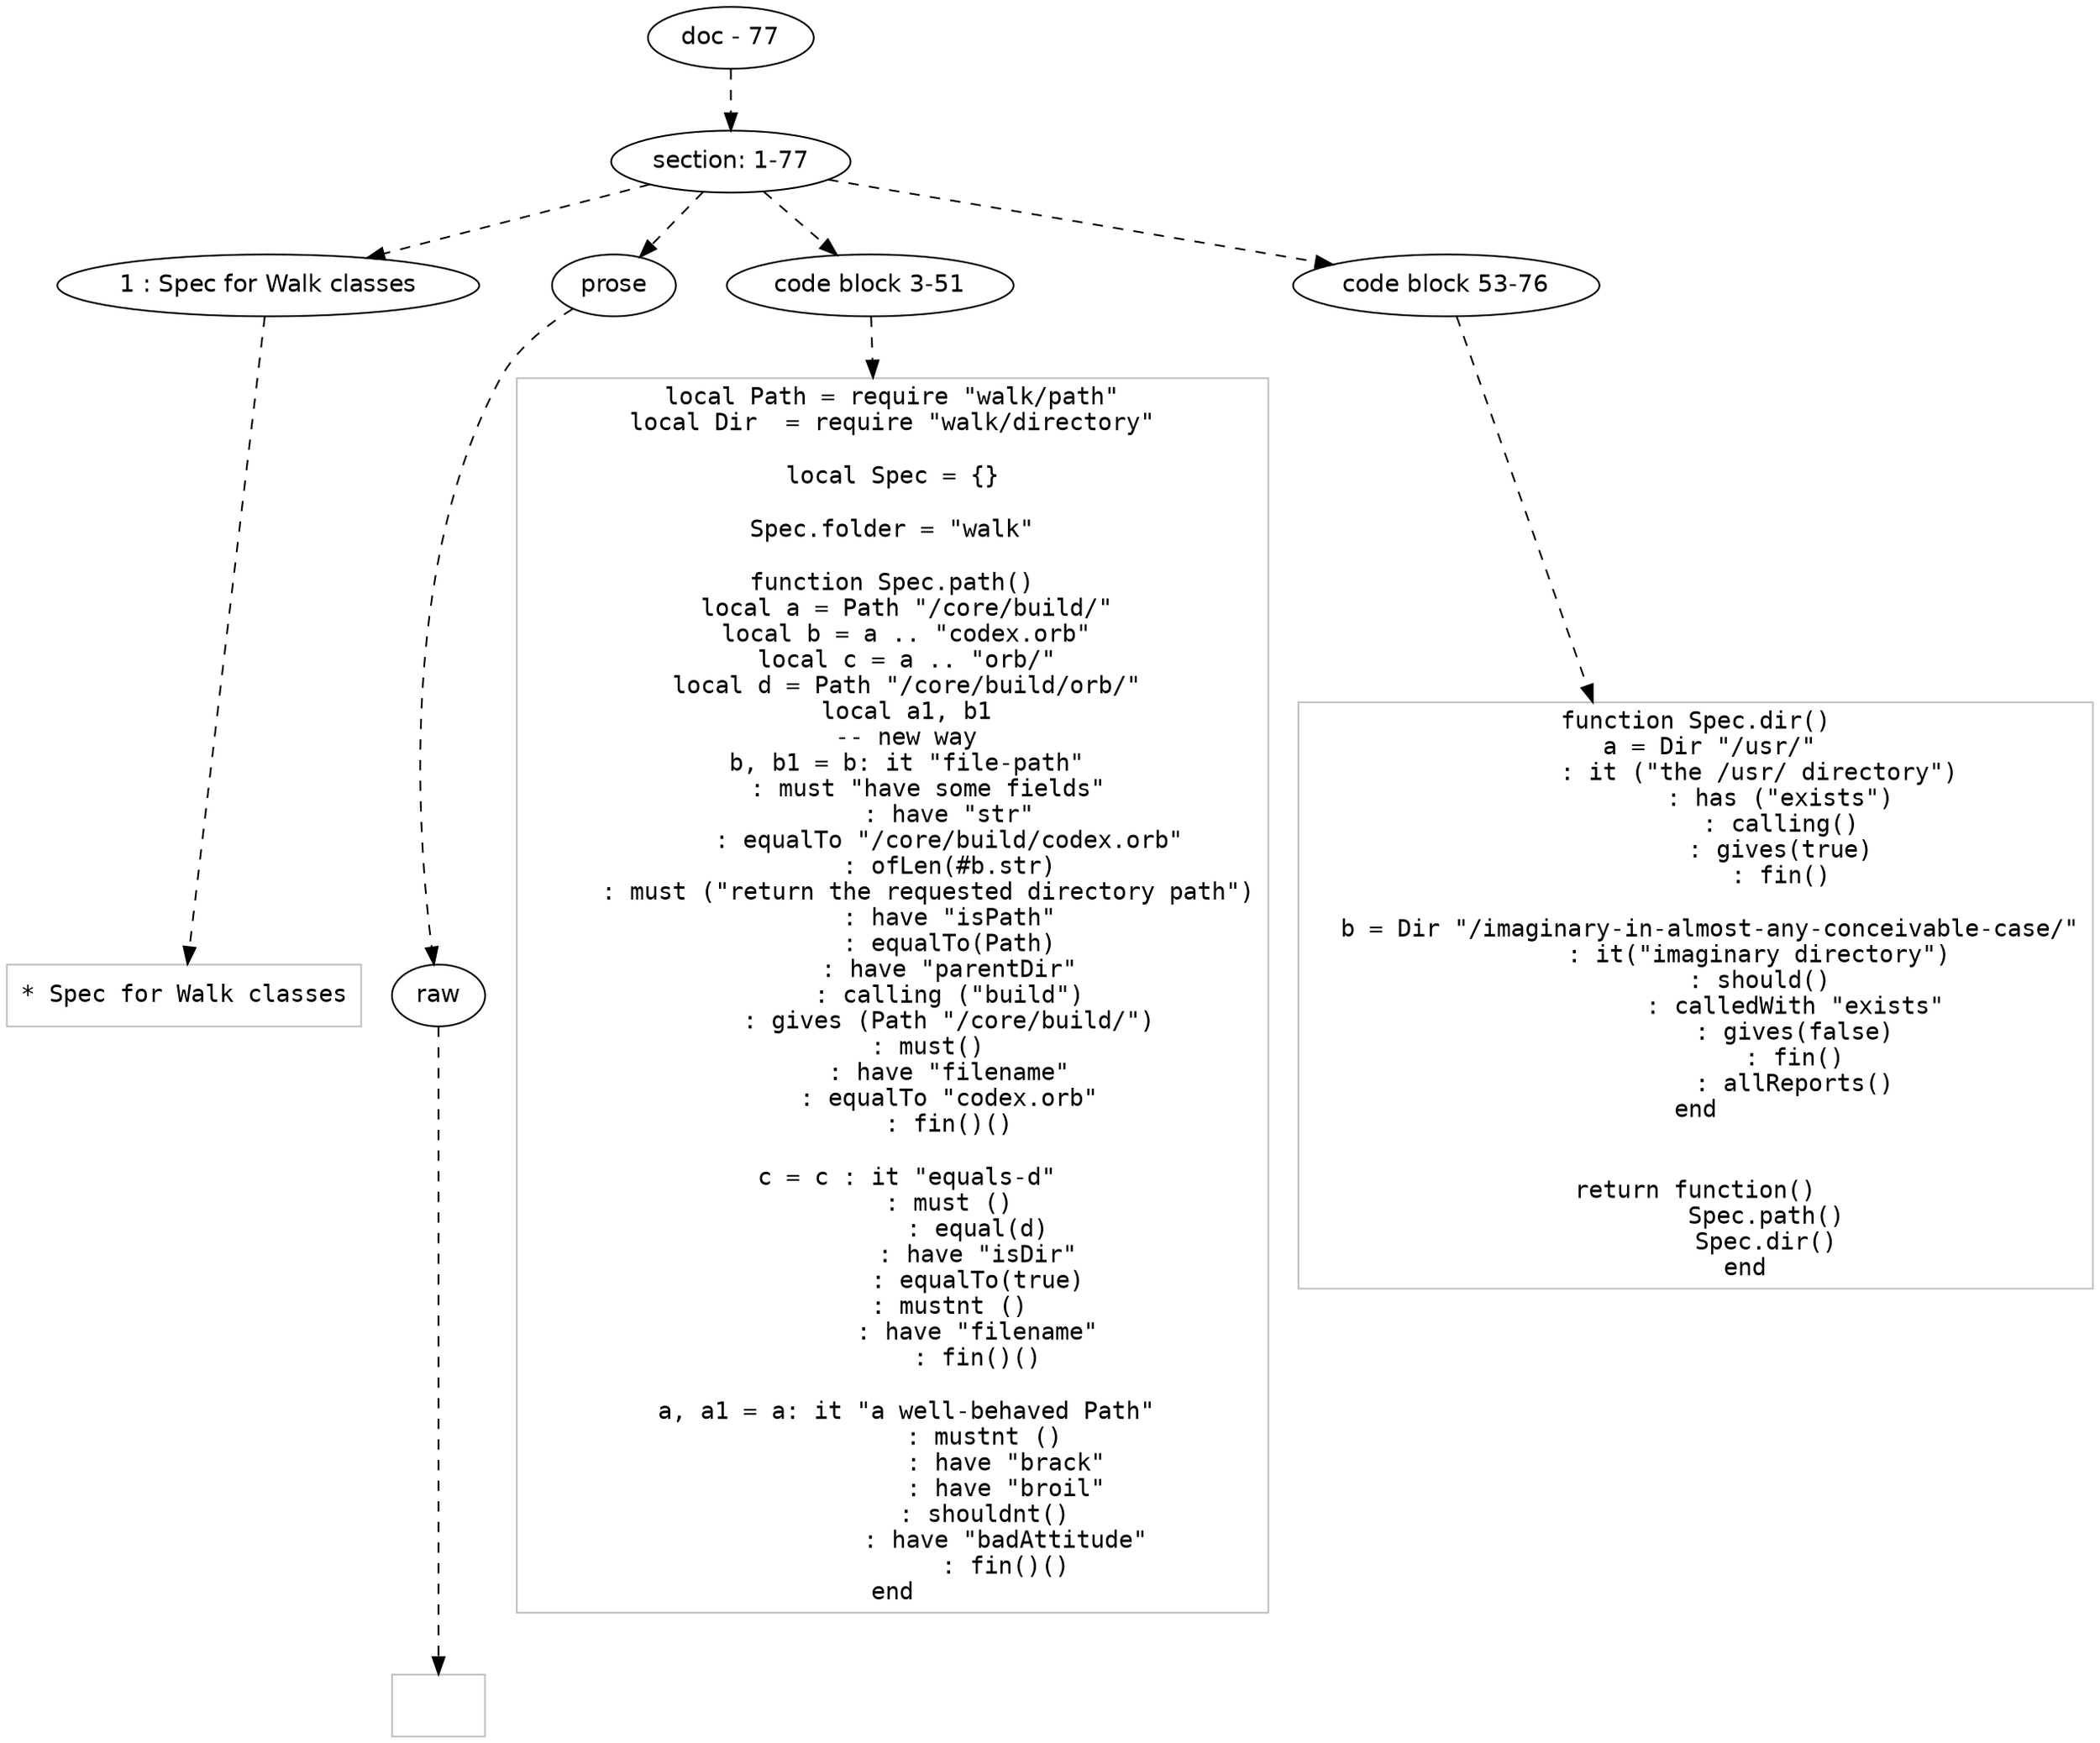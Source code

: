 digraph lpegNode {

node [fontname=Helvetica]
edge [style=dashed]

doc_0 [label="doc - 77"]


doc_0 -> { section_1}
{rank=same; section_1}

section_1 [label="section: 1-77"]


// END RANK doc_0

section_1 -> { header_2 prose_3 codeblock_4 codeblock_5}
{rank=same; header_2 prose_3 codeblock_4 codeblock_5}

header_2 [label="1 : Spec for Walk classes"]

prose_3 [label="prose"]

codeblock_4 [label="code block 3-51"]

codeblock_5 [label="code block 53-76"]


// END RANK section_1

header_2 -> leaf_6
leaf_6  [color=Gray,shape=rectangle,fontname=Inconsolata,label="* Spec for Walk classes"]
// END RANK header_2

prose_3 -> { raw_7}
{rank=same; raw_7}

raw_7 [label="raw"]


// END RANK prose_3

raw_7 -> leaf_8
leaf_8  [color=Gray,shape=rectangle,fontname=Inconsolata,label="
"]
// END RANK raw_7

codeblock_4 -> leaf_9
leaf_9  [color=Gray,shape=rectangle,fontname=Inconsolata,label="local Path = require \"walk/path\"
local Dir  = require \"walk/directory\"

local Spec = {}

Spec.folder = \"walk\"

function Spec.path()
  local a = Path \"/core/build/\"
  local b = a .. \"codex.orb\"
  local c = a .. \"orb/\"
  local d = Path \"/core/build/orb/\"
  local a1, b1
  -- new way
  b, b1 = b: it \"file-path\"
     : must \"have some fields\"
        : have \"str\"
        : equalTo \"/core/build/codex.orb\"
        : ofLen(#b.str)
     : must (\"return the requested directory path\")
        : have \"isPath\"
        : equalTo(Path)
        : have \"parentDir\"
        : calling (\"build\")
        : gives (Path \"/core/build/\")
     : must()
        : have \"filename\"
        : equalTo \"codex.orb\"
        : fin()()

  c = c : it \"equals-d\"
        : must ()
            : equal(d)
            : have \"isDir\"
            : equalTo(true)
        : mustnt ()
            : have \"filename\"
            : fin()()

  a, a1 = a: it \"a well-behaved Path\"
             : mustnt ()
                : have \"brack\"
                : have \"broil\"
             : shouldnt()
                : have \"badAttitude\"
                : fin()()
end"]
// END RANK codeblock_4

codeblock_5 -> leaf_10
leaf_10  [color=Gray,shape=rectangle,fontname=Inconsolata,label="function Spec.dir()
  a = Dir \"/usr/\"
         : it (\"the /usr/ directory\")
            : has (\"exists\")
            : calling()
            : gives(true)
            : fin()

  b = Dir \"/imaginary-in-almost-any-conceivable-case/\"
         : it(\"imaginary directory\")
         : should()
              : calledWith \"exists\"
              : gives(false)
              : fin()
              : allReports()
end


return function()
          Spec.path()
          Spec.dir()
       end"]
// END RANK codeblock_5


}

